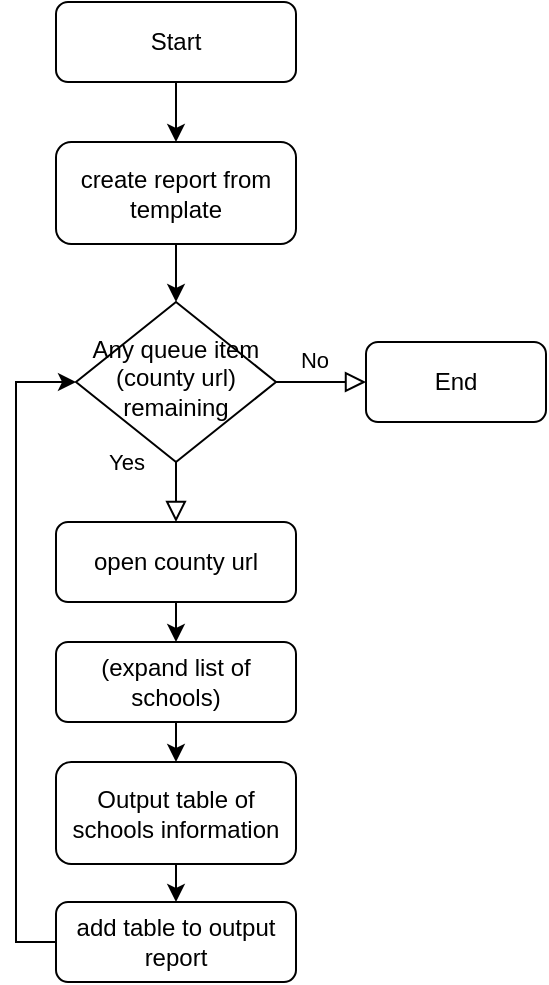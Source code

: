 <mxfile version="20.6.2" type="device"><diagram id="C5RBs43oDa-KdzZeNtuy" name="Page-1"><mxGraphModel dx="2249" dy="705" grid="0" gridSize="10" guides="1" tooltips="1" connect="1" arrows="1" fold="1" page="1" pageScale="1" pageWidth="827" pageHeight="1169" math="0" shadow="0"><root><mxCell id="WIyWlLk6GJQsqaUBKTNV-0"/><mxCell id="WIyWlLk6GJQsqaUBKTNV-1" parent="WIyWlLk6GJQsqaUBKTNV-0"/><mxCell id="8-bY4UffjVSDzMyqd1Su-9" style="edgeStyle=orthogonalEdgeStyle;rounded=0;orthogonalLoop=1;jettySize=auto;html=1;exitX=0.5;exitY=1;exitDx=0;exitDy=0;entryX=0.5;entryY=0;entryDx=0;entryDy=0;" edge="1" parent="WIyWlLk6GJQsqaUBKTNV-1" source="WIyWlLk6GJQsqaUBKTNV-3" target="8-bY4UffjVSDzMyqd1Su-8"><mxGeometry relative="1" as="geometry"/></mxCell><mxCell id="WIyWlLk6GJQsqaUBKTNV-3" value="Start" style="rounded=1;whiteSpace=wrap;html=1;fontSize=12;glass=0;strokeWidth=1;shadow=0;" parent="WIyWlLk6GJQsqaUBKTNV-1" vertex="1"><mxGeometry x="-607" y="70" width="120" height="40" as="geometry"/></mxCell><mxCell id="WIyWlLk6GJQsqaUBKTNV-4" value="Yes" style="rounded=0;html=1;jettySize=auto;orthogonalLoop=1;fontSize=11;endArrow=block;endFill=0;endSize=8;strokeWidth=1;shadow=0;labelBackgroundColor=none;edgeStyle=orthogonalEdgeStyle;entryX=0.5;entryY=0;entryDx=0;entryDy=0;" parent="WIyWlLk6GJQsqaUBKTNV-1" source="WIyWlLk6GJQsqaUBKTNV-6" target="nRfu0fEtpTfd-fLj3FBy-1" edge="1"><mxGeometry x="-1" y="-25" relative="1" as="geometry"><mxPoint as="offset"/></mxGeometry></mxCell><mxCell id="WIyWlLk6GJQsqaUBKTNV-5" value="No" style="edgeStyle=orthogonalEdgeStyle;rounded=0;html=1;jettySize=auto;orthogonalLoop=1;fontSize=11;endArrow=block;endFill=0;endSize=8;strokeWidth=1;shadow=0;labelBackgroundColor=none;entryX=0;entryY=0.5;entryDx=0;entryDy=0;" parent="WIyWlLk6GJQsqaUBKTNV-1" source="WIyWlLk6GJQsqaUBKTNV-6" target="nRfu0fEtpTfd-fLj3FBy-2" edge="1"><mxGeometry x="-0.156" y="11" relative="1" as="geometry"><mxPoint as="offset"/><mxPoint x="-372" y="260" as="targetPoint"/></mxGeometry></mxCell><mxCell id="WIyWlLk6GJQsqaUBKTNV-6" value="Any queue item (county url) remaining" style="rhombus;whiteSpace=wrap;html=1;shadow=0;fontFamily=Helvetica;fontSize=12;align=center;strokeWidth=1;spacing=6;spacingTop=-4;" parent="WIyWlLk6GJQsqaUBKTNV-1" vertex="1"><mxGeometry x="-597" y="220" width="100" height="80" as="geometry"/></mxCell><mxCell id="8-bY4UffjVSDzMyqd1Su-6" style="edgeStyle=orthogonalEdgeStyle;rounded=0;orthogonalLoop=1;jettySize=auto;html=1;exitX=0.5;exitY=1;exitDx=0;exitDy=0;entryX=0.5;entryY=0;entryDx=0;entryDy=0;" edge="1" parent="WIyWlLk6GJQsqaUBKTNV-1" source="nRfu0fEtpTfd-fLj3FBy-1" target="8-bY4UffjVSDzMyqd1Su-5"><mxGeometry relative="1" as="geometry"/></mxCell><mxCell id="nRfu0fEtpTfd-fLj3FBy-1" value="open county url" style="rounded=1;whiteSpace=wrap;html=1;fontSize=12;glass=0;strokeWidth=1;shadow=0;" parent="WIyWlLk6GJQsqaUBKTNV-1" vertex="1"><mxGeometry x="-607" y="330" width="120" height="40" as="geometry"/></mxCell><mxCell id="nRfu0fEtpTfd-fLj3FBy-2" value="End" style="rounded=1;whiteSpace=wrap;html=1;fontSize=12;glass=0;strokeWidth=1;shadow=0;" parent="WIyWlLk6GJQsqaUBKTNV-1" vertex="1"><mxGeometry x="-452" y="240" width="90" height="40" as="geometry"/></mxCell><mxCell id="8-bY4UffjVSDzMyqd1Su-3" style="edgeStyle=orthogonalEdgeStyle;rounded=0;orthogonalLoop=1;jettySize=auto;html=1;exitX=0.5;exitY=1;exitDx=0;exitDy=0;entryX=0.5;entryY=0;entryDx=0;entryDy=0;" edge="1" parent="WIyWlLk6GJQsqaUBKTNV-1" source="8-bY4UffjVSDzMyqd1Su-0" target="8-bY4UffjVSDzMyqd1Su-1"><mxGeometry relative="1" as="geometry"/></mxCell><mxCell id="8-bY4UffjVSDzMyqd1Su-0" value="Output table of schools information" style="rounded=1;whiteSpace=wrap;html=1;fontSize=12;glass=0;strokeWidth=1;shadow=0;" vertex="1" parent="WIyWlLk6GJQsqaUBKTNV-1"><mxGeometry x="-607" y="450" width="120" height="51" as="geometry"/></mxCell><mxCell id="8-bY4UffjVSDzMyqd1Su-11" style="edgeStyle=orthogonalEdgeStyle;rounded=0;orthogonalLoop=1;jettySize=auto;html=1;exitX=0;exitY=0.5;exitDx=0;exitDy=0;entryX=0;entryY=0.5;entryDx=0;entryDy=0;" edge="1" parent="WIyWlLk6GJQsqaUBKTNV-1" source="8-bY4UffjVSDzMyqd1Su-1" target="WIyWlLk6GJQsqaUBKTNV-6"><mxGeometry relative="1" as="geometry"/></mxCell><mxCell id="8-bY4UffjVSDzMyqd1Su-1" value="add table to output report" style="rounded=1;whiteSpace=wrap;html=1;fontSize=12;glass=0;strokeWidth=1;shadow=0;" vertex="1" parent="WIyWlLk6GJQsqaUBKTNV-1"><mxGeometry x="-607" y="520" width="120" height="40" as="geometry"/></mxCell><mxCell id="8-bY4UffjVSDzMyqd1Su-7" style="edgeStyle=orthogonalEdgeStyle;rounded=0;orthogonalLoop=1;jettySize=auto;html=1;exitX=0.5;exitY=1;exitDx=0;exitDy=0;entryX=0.5;entryY=0;entryDx=0;entryDy=0;" edge="1" parent="WIyWlLk6GJQsqaUBKTNV-1" source="8-bY4UffjVSDzMyqd1Su-5" target="8-bY4UffjVSDzMyqd1Su-0"><mxGeometry relative="1" as="geometry"/></mxCell><mxCell id="8-bY4UffjVSDzMyqd1Su-5" value="(expand list of schools)" style="rounded=1;whiteSpace=wrap;html=1;fontSize=12;glass=0;strokeWidth=1;shadow=0;" vertex="1" parent="WIyWlLk6GJQsqaUBKTNV-1"><mxGeometry x="-607" y="390" width="120" height="40" as="geometry"/></mxCell><mxCell id="8-bY4UffjVSDzMyqd1Su-10" style="edgeStyle=orthogonalEdgeStyle;rounded=0;orthogonalLoop=1;jettySize=auto;html=1;exitX=0.5;exitY=1;exitDx=0;exitDy=0;entryX=0.5;entryY=0;entryDx=0;entryDy=0;" edge="1" parent="WIyWlLk6GJQsqaUBKTNV-1" source="8-bY4UffjVSDzMyqd1Su-8" target="WIyWlLk6GJQsqaUBKTNV-6"><mxGeometry relative="1" as="geometry"/></mxCell><mxCell id="8-bY4UffjVSDzMyqd1Su-8" value="create report from template" style="rounded=1;whiteSpace=wrap;html=1;fontSize=12;glass=0;strokeWidth=1;shadow=0;" vertex="1" parent="WIyWlLk6GJQsqaUBKTNV-1"><mxGeometry x="-607" y="140" width="120" height="51" as="geometry"/></mxCell></root></mxGraphModel></diagram></mxfile>